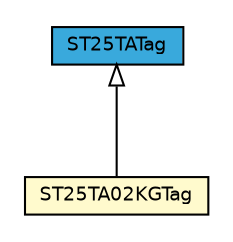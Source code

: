 #!/usr/local/bin/dot
#
# Class diagram 
# Generated by UMLGraph version R5_7_2-3-gee82a7 (http://www.umlgraph.org/)
#

digraph G {
	edge [fontname="Helvetica",fontsize=10,labelfontname="Helvetica",labelfontsize=10];
	node [fontname="Helvetica",fontsize=10,shape=plaintext];
	nodesep=0.25;
	ranksep=0.5;
	// com.st.st25sdk.type4a.st25ta.ST25TA02KGTag
	c22204 [label=<<table title="com.st.st25sdk.type4a.st25ta.ST25TA02KGTag" border="0" cellborder="1" cellspacing="0" cellpadding="2" port="p" bgcolor="lemonChiffon" href="./ST25TA02KGTag.html">
		<tr><td><table border="0" cellspacing="0" cellpadding="1">
<tr><td align="center" balign="center"> ST25TA02KGTag </td></tr>
		</table></td></tr>
		</table>>, URL="./ST25TA02KGTag.html", fontname="Helvetica", fontcolor="black", fontsize=9.0];
	// com.st.st25sdk.type4a.st25ta.ST25TATag
	c22206 [label=<<table title="com.st.st25sdk.type4a.st25ta.ST25TATag" border="0" cellborder="1" cellspacing="0" cellpadding="2" port="p" bgcolor="#39a9dc" href="./ST25TATag.html">
		<tr><td><table border="0" cellspacing="0" cellpadding="1">
<tr><td align="center" balign="center"> ST25TATag </td></tr>
		</table></td></tr>
		</table>>, URL="./ST25TATag.html", fontname="Helvetica", fontcolor="black", fontsize=9.0];
	//com.st.st25sdk.type4a.st25ta.ST25TA02KGTag extends com.st.st25sdk.type4a.st25ta.ST25TATag
	c22206:p -> c22204:p [dir=back,arrowtail=empty];
}

